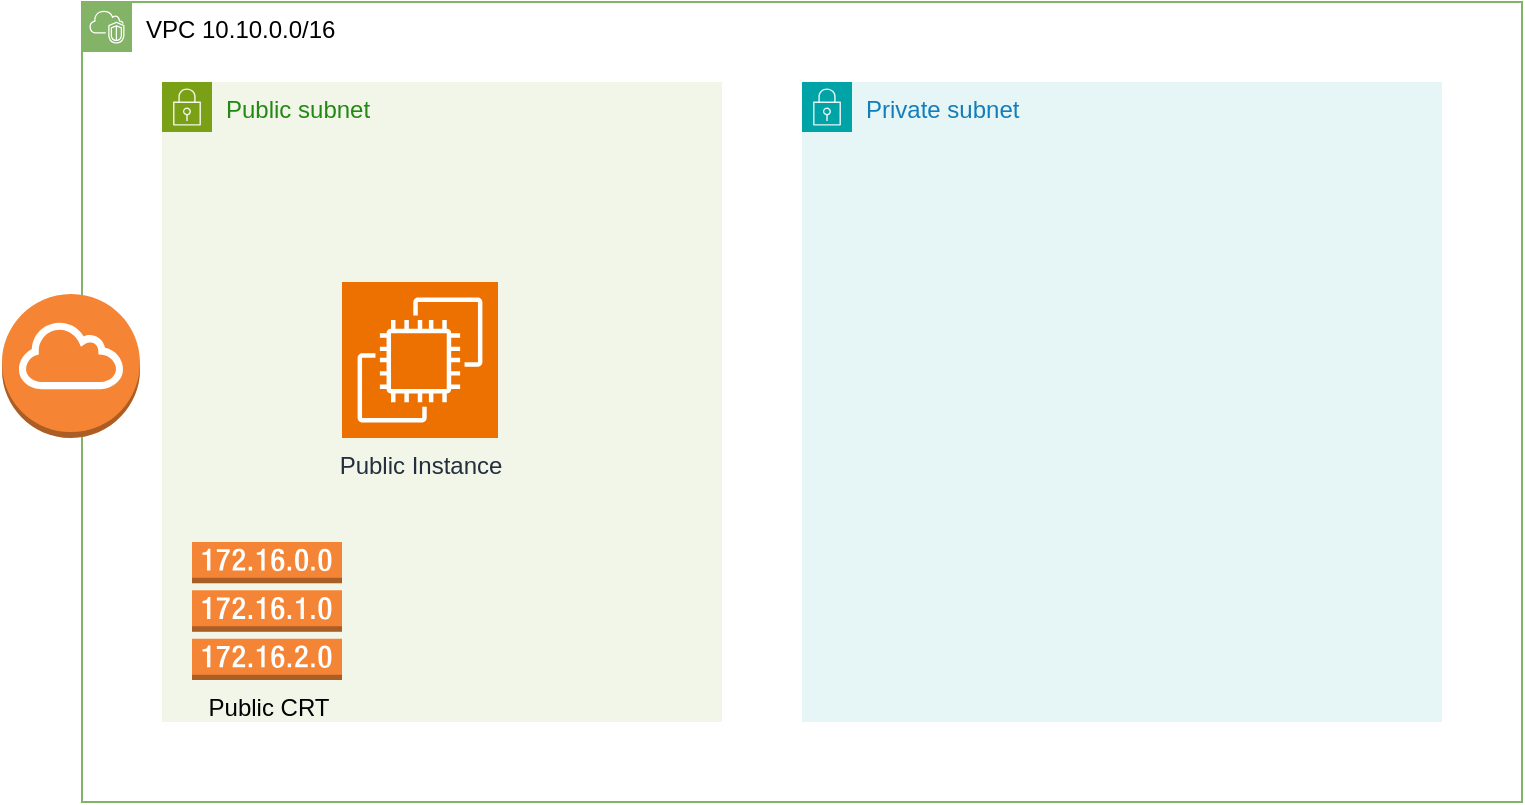 <mxfile version="24.7.6">
  <diagram name="Página-1" id="wh0toTMxCl0PKUvk28mW">
    <mxGraphModel dx="954" dy="650" grid="1" gridSize="10" guides="1" tooltips="1" connect="1" arrows="1" fold="1" page="1" pageScale="1" pageWidth="827" pageHeight="1169" math="0" shadow="0">
      <root>
        <mxCell id="0" />
        <mxCell id="1" parent="0" />
        <mxCell id="SUQo7OXbbHYTftX1cZ6g-4" value="VPC 10.10.0.0/16" style="points=[[0,0],[0.25,0],[0.5,0],[0.75,0],[1,0],[1,0.25],[1,0.5],[1,0.75],[1,1],[0.75,1],[0.5,1],[0.25,1],[0,1],[0,0.75],[0,0.5],[0,0.25]];outlineConnect=0;html=1;whiteSpace=wrap;fontSize=12;fontStyle=0;container=1;pointerEvents=0;collapsible=0;recursiveResize=0;shape=mxgraph.aws4.group;grIcon=mxgraph.aws4.group_vpc2;strokeColor=#82b366;fillColor=none;verticalAlign=top;align=left;spacingLeft=30;dashed=0;" parent="1" vertex="1">
          <mxGeometry x="80" y="40" width="720" height="400" as="geometry" />
        </mxCell>
        <mxCell id="SUQo7OXbbHYTftX1cZ6g-5" value="Public subnet" style="points=[[0,0],[0.25,0],[0.5,0],[0.75,0],[1,0],[1,0.25],[1,0.5],[1,0.75],[1,1],[0.75,1],[0.5,1],[0.25,1],[0,1],[0,0.75],[0,0.5],[0,0.25]];outlineConnect=0;gradientColor=none;html=1;whiteSpace=wrap;fontSize=12;fontStyle=0;container=1;pointerEvents=0;collapsible=0;recursiveResize=0;shape=mxgraph.aws4.group;grIcon=mxgraph.aws4.group_security_group;grStroke=0;strokeColor=#7AA116;fillColor=#F2F6E8;verticalAlign=top;align=left;spacingLeft=30;fontColor=#248814;dashed=0;" parent="SUQo7OXbbHYTftX1cZ6g-4" vertex="1">
          <mxGeometry x="40" y="40" width="280" height="320" as="geometry" />
        </mxCell>
        <object label="Public Instance" id="SUQo7OXbbHYTftX1cZ6g-7">
          <mxCell style="sketch=0;points=[[0,0,0],[0.25,0,0],[0.5,0,0],[0.75,0,0],[1,0,0],[0,1,0],[0.25,1,0],[0.5,1,0],[0.75,1,0],[1,1,0],[0,0.25,0],[0,0.5,0],[0,0.75,0],[1,0.25,0],[1,0.5,0],[1,0.75,0]];outlineConnect=0;fontColor=#232F3E;fillColor=#ED7100;strokeColor=#ffffff;dashed=0;verticalLabelPosition=bottom;verticalAlign=top;align=center;html=1;fontSize=12;fontStyle=0;aspect=fixed;shape=mxgraph.aws4.resourceIcon;resIcon=mxgraph.aws4.ec2;" parent="SUQo7OXbbHYTftX1cZ6g-5" vertex="1">
            <mxGeometry x="90" y="100" width="78" height="78" as="geometry" />
          </mxCell>
        </object>
        <mxCell id="1y1qKDWRyl48nLgg5NHi-2" value="Public CRT" style="outlineConnect=0;dashed=0;verticalLabelPosition=bottom;verticalAlign=top;align=center;html=1;shape=mxgraph.aws3.route_table;fillColor=#F58536;gradientColor=none;" vertex="1" parent="SUQo7OXbbHYTftX1cZ6g-5">
          <mxGeometry x="15" y="230" width="75" height="69" as="geometry" />
        </mxCell>
        <mxCell id="SUQo7OXbbHYTftX1cZ6g-6" value="Private subnet" style="points=[[0,0],[0.25,0],[0.5,0],[0.75,0],[1,0],[1,0.25],[1,0.5],[1,0.75],[1,1],[0.75,1],[0.5,1],[0.25,1],[0,1],[0,0.75],[0,0.5],[0,0.25]];outlineConnect=0;gradientColor=none;html=1;whiteSpace=wrap;fontSize=12;fontStyle=0;container=1;pointerEvents=0;collapsible=0;recursiveResize=0;shape=mxgraph.aws4.group;grIcon=mxgraph.aws4.group_security_group;grStroke=0;strokeColor=#00A4A6;fillColor=#E6F6F7;verticalAlign=top;align=left;spacingLeft=30;fontColor=#147EBA;dashed=0;" parent="SUQo7OXbbHYTftX1cZ6g-4" vertex="1">
          <mxGeometry x="360" y="40" width="320" height="320" as="geometry" />
        </mxCell>
        <mxCell id="1y1qKDWRyl48nLgg5NHi-1" value="" style="outlineConnect=0;dashed=0;verticalLabelPosition=bottom;verticalAlign=top;align=center;html=1;shape=mxgraph.aws3.internet_gateway;fillColor=#F58534;gradientColor=none;" vertex="1" parent="1">
          <mxGeometry x="40" y="186" width="69" height="72" as="geometry" />
        </mxCell>
      </root>
    </mxGraphModel>
  </diagram>
</mxfile>
